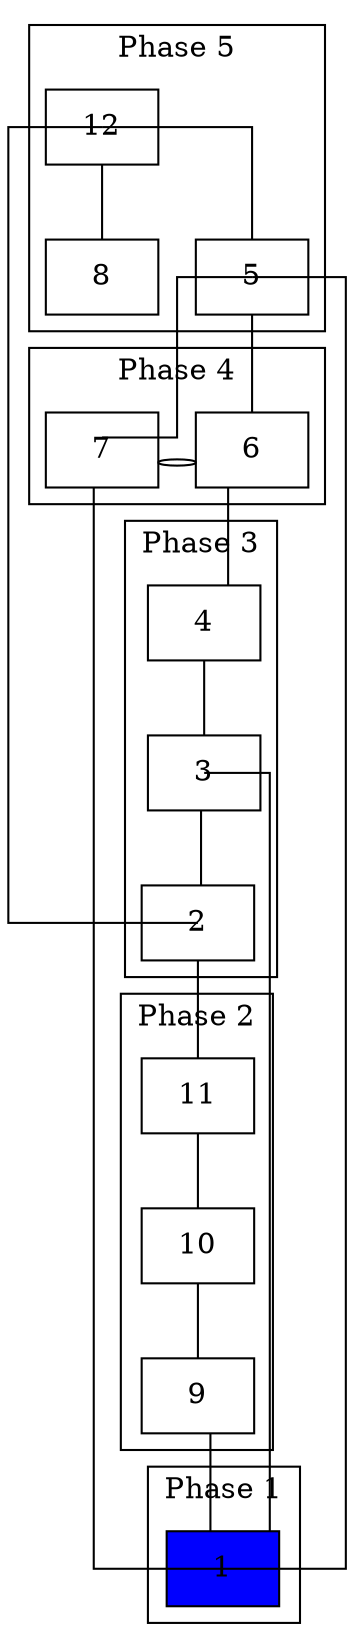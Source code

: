 graph textMatrix {
		splines=ortho;
		//BBS: Figure out how to fix;
		newrank=true;

		subgraph cluster_ph5 {
	
			shape="rect";
			label="Phase 5";
			12;
			8;
			5;

		}

		subgraph cluster_ph4 {
			rank="same";
			label = "Phase 4";
			6;
			7;
			7:e -- 6:w [color="black:invis:black"];
			labeljust="1";
		}

		subgraph cluster_ph3 {
			label = "Phase 3";
			4;
			3;
			2;
		}
		subgraph cluster_ph2{
			label = "Phase 2";
			11;
			10;
			9;
		}
		subgraph cluster_ph1{
			1;
			label = "Phase 1";
		}
		12:s -- 5:n;

		5:s -- 6:n

		6:s -- 4:n;
		4:s -- 3:n;
		3:s -- 2:n;
		2:s -- 11:n;
		11:s -- 10:n;
		10:s -- 9:n;
		9:s -- 1:n ;
		12:s -- 8:n;
		12:s -- 2:n;
		5:s -- 7:n;
		7:s	-- 1:n;
		5:s	-- 1:n;
		3:s	-- 1:n;



		node [sides=4, shape=box, color=red, style=filled];

		1  [fillcolor=blue, shape=box, style=filled];	
		2  [fillcolor=blue, shape=box];	
		3  [fillcolor=blue, shape=box];	
		4  [fillcolor=blue, shape=box];	
		5  [fillcolor=blue, shape=box];	
		6  [fillcolor=blue, shape=box];	
		7  [fillcolor=blue, shape=box];	
		8  [fillcolor=blue, shape=box];	
		9  [fillcolor=blue, shape=box];	
		10 [fillcolor=blue, shape=box];	
		11 [fillcolor=blue, shape=box];	
		12 [fillcolor=blue, shape=box];	
}

